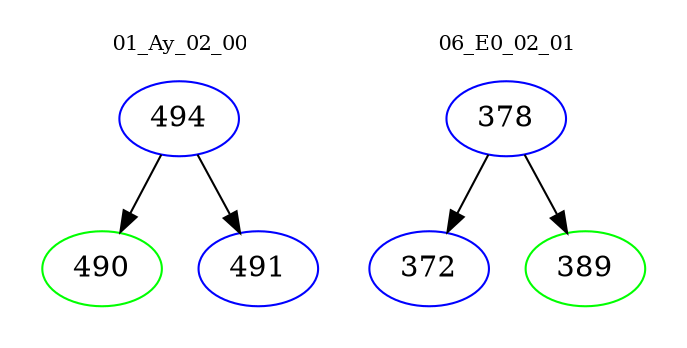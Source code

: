 digraph{
subgraph cluster_0 {
color = white
label = "01_Ay_02_00";
fontsize=10;
T0_494 [label="494", color="blue"]
T0_494 -> T0_490 [color="black"]
T0_490 [label="490", color="green"]
T0_494 -> T0_491 [color="black"]
T0_491 [label="491", color="blue"]
}
subgraph cluster_1 {
color = white
label = "06_E0_02_01";
fontsize=10;
T1_378 [label="378", color="blue"]
T1_378 -> T1_372 [color="black"]
T1_372 [label="372", color="blue"]
T1_378 -> T1_389 [color="black"]
T1_389 [label="389", color="green"]
}
}
